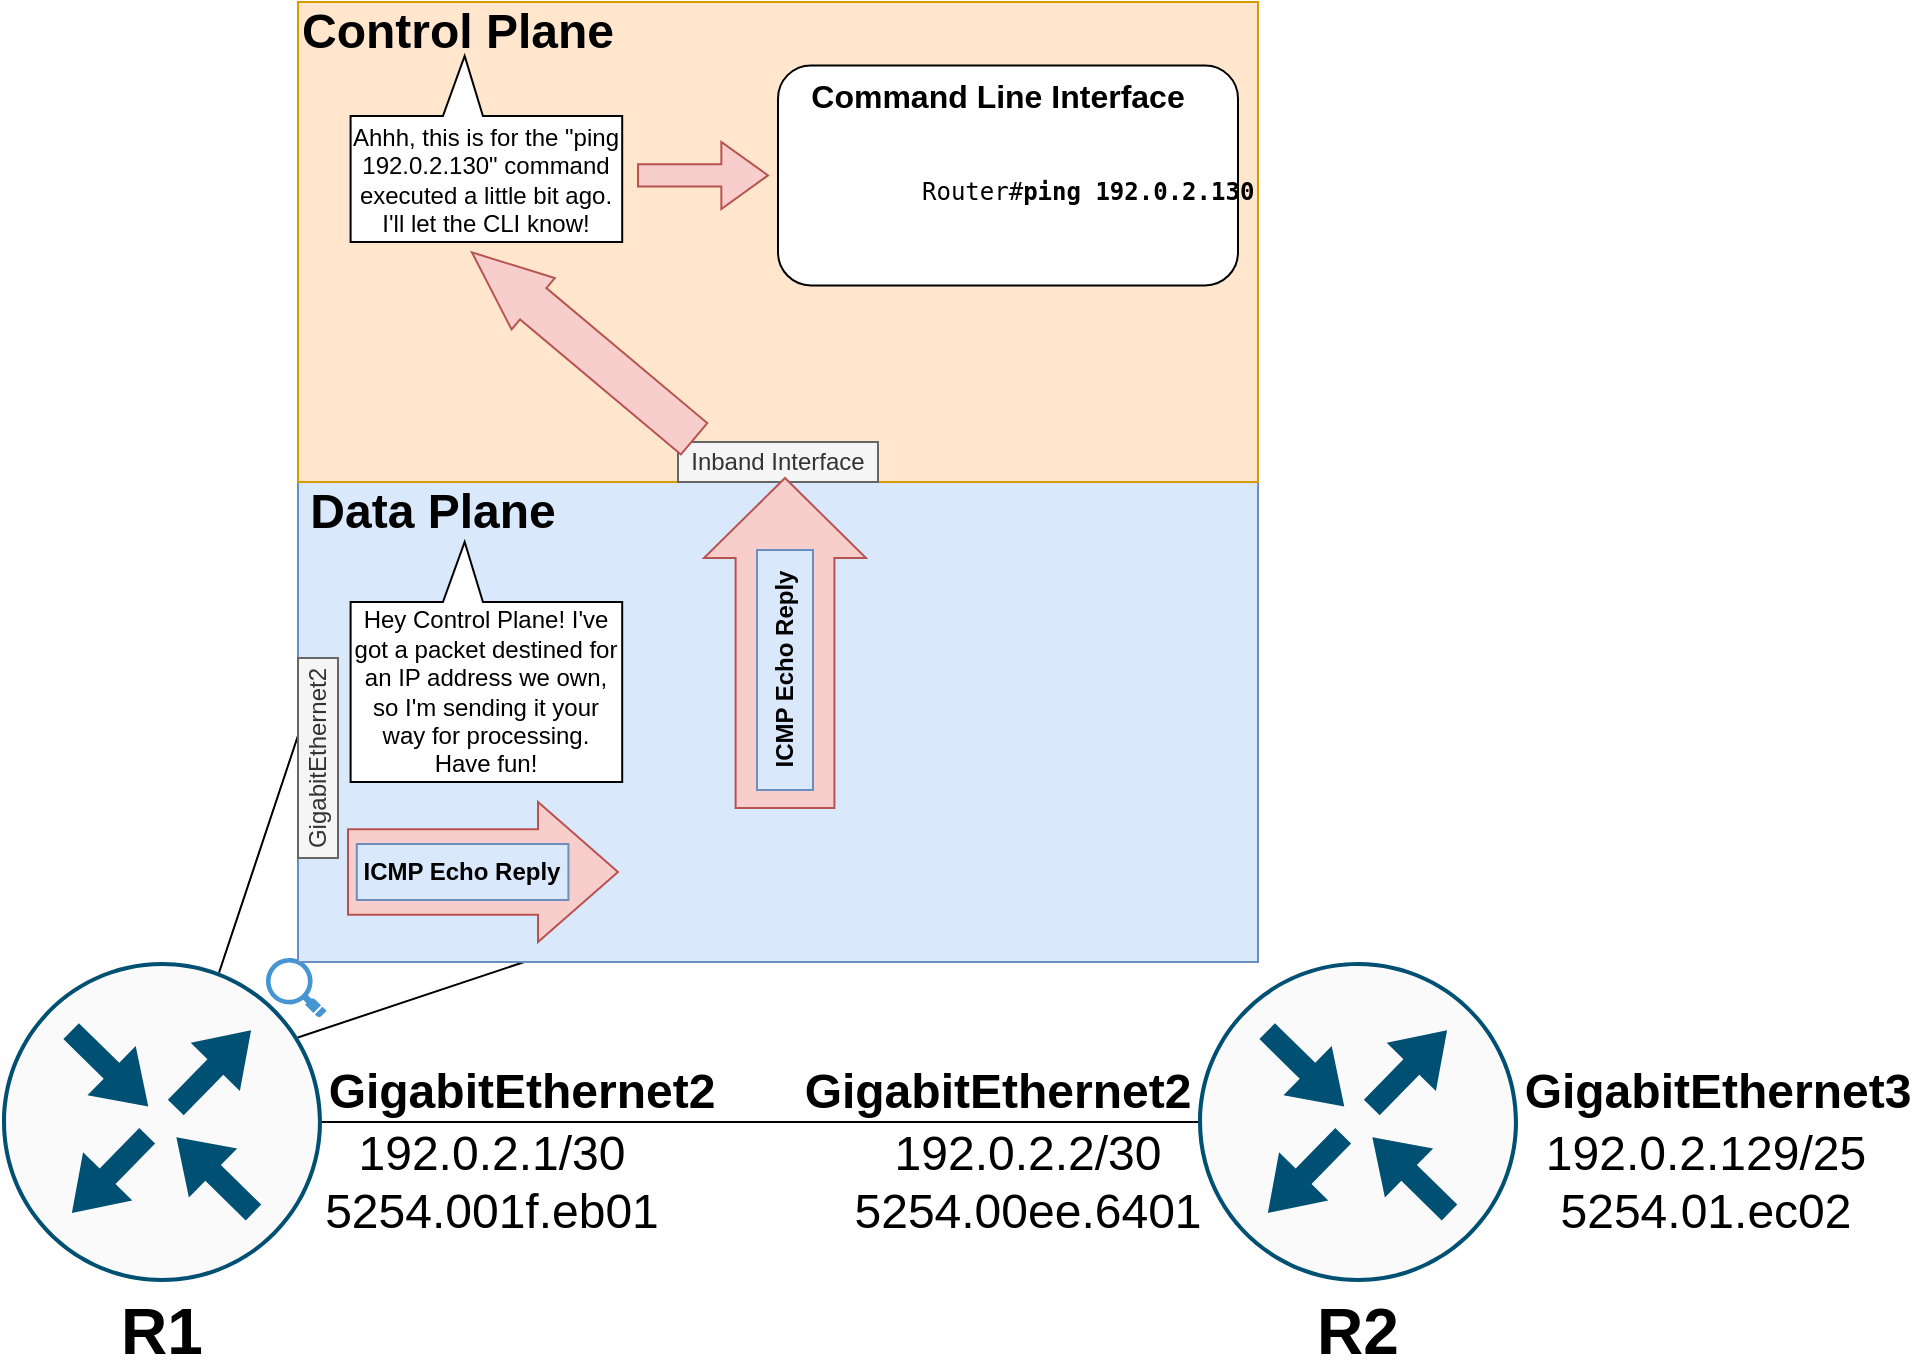 <mxfile version="18.0.2" type="device"><diagram id="gkMwvEXVFvD15q9P0unt" name="Page-1"><mxGraphModel dx="1630" dy="2244" grid="1" gridSize="10" guides="1" tooltips="1" connect="1" arrows="1" fold="1" page="1" pageScale="1" pageWidth="850" pageHeight="1100" math="0" shadow="0"><root><mxCell id="0"/><mxCell id="1" parent="0"/><mxCell id="MoJfXVSKLvA6zEH9-j-g-2" value="" style="triangle;whiteSpace=wrap;html=1;rotation=-225;" parent="1" vertex="1"><mxGeometry x="-450" y="200" width="160" height="160" as="geometry"/></mxCell><mxCell id="rUtFMbiMm77uvTc8waQB-4" value="&lt;font style=&quot;font-size: 32px&quot;&gt;&lt;b&gt;R2&lt;/b&gt;&lt;br&gt;&lt;/font&gt;" style="text;html=1;strokeColor=none;fillColor=none;align=center;verticalAlign=middle;whiteSpace=wrap;rounded=0;" parent="1" vertex="1"><mxGeometry x="120" y="450" width="80" height="30" as="geometry"/></mxCell><mxCell id="xENhbxOerLXffAawdGfM-7" value="&lt;font style=&quot;font-size: 24px&quot;&gt;GigabitEthernet2&lt;/font&gt;" style="text;html=1;strokeColor=none;fillColor=none;align=center;verticalAlign=middle;whiteSpace=wrap;rounded=0;fontSize=12;fontStyle=1" parent="1" vertex="1"><mxGeometry x="-120" y="335" width="200" height="20" as="geometry"/></mxCell><mxCell id="xENhbxOerLXffAawdGfM-9" value="&lt;font style=&quot;font-size: 24px&quot;&gt;192.0.2.2/30&lt;br&gt;5254.00ee.6401&lt;br&gt;&lt;/font&gt;" style="text;html=1;strokeColor=none;fillColor=none;align=center;verticalAlign=middle;whiteSpace=wrap;rounded=0;fontSize=12;" parent="1" vertex="1"><mxGeometry x="-90" y="360" width="170" height="60" as="geometry"/></mxCell><mxCell id="rUtFMbiMm77uvTc8waQB-1" value="" style="sketch=0;points=[[0.5,0,0],[1,0.5,0],[0.5,1,0],[0,0.5,0],[0.145,0.145,0],[0.856,0.145,0],[0.855,0.856,0],[0.145,0.855,0]];verticalLabelPosition=bottom;html=1;verticalAlign=top;aspect=fixed;align=center;pointerEvents=1;shape=mxgraph.cisco19.rect;prIcon=router;fillColor=#FAFAFA;strokeColor=#005073;" parent="1" vertex="1"><mxGeometry x="80" y="280" width="160" height="160" as="geometry"/></mxCell><mxCell id="MoJfXVSKLvA6zEH9-j-g-5" value="" style="shadow=0;dashed=0;html=1;strokeColor=none;fillColor=#4495D1;labelPosition=center;verticalLabelPosition=bottom;verticalAlign=top;align=center;outlineConnect=0;shape=mxgraph.veeam.magnifying_glass;pointerEvents=1;" parent="1" vertex="1"><mxGeometry x="-386" y="278" width="30.2" height="29.76" as="geometry"/></mxCell><mxCell id="MoJfXVSKLvA6zEH9-j-g-6" value="" style="rounded=0;whiteSpace=wrap;html=1;fillColor=#dae8fc;strokeColor=#6c8ebf;" parent="1" vertex="1"><mxGeometry x="-370" y="40" width="480" height="240" as="geometry"/></mxCell><mxCell id="MoJfXVSKLvA6zEH9-j-g-7" value="&lt;b&gt;&lt;font style=&quot;font-size: 24px;&quot;&gt;Data Plane&lt;/font&gt;&lt;/b&gt;" style="text;html=1;strokeColor=none;fillColor=none;align=center;verticalAlign=middle;whiteSpace=wrap;rounded=0;" parent="1" vertex="1"><mxGeometry x="-369.8" y="40" width="135" height="30" as="geometry"/></mxCell><mxCell id="MoJfXVSKLvA6zEH9-j-g-9" value="GigabitEthernet2" style="text;html=1;strokeColor=#666666;fillColor=#f5f5f5;align=center;verticalAlign=middle;whiteSpace=wrap;rounded=0;fontSize=12;fontColor=#333333;rotation=-90;" parent="1" vertex="1"><mxGeometry x="-410" y="168" width="100" height="20" as="geometry"/></mxCell><mxCell id="lg1bF2bMBCInLzIEMenJ-1" value="&lt;font style=&quot;font-size: 24px&quot;&gt;GigabitEthernet3&lt;/font&gt;" style="text;html=1;strokeColor=none;fillColor=none;align=center;verticalAlign=middle;whiteSpace=wrap;rounded=0;fontSize=12;fontStyle=1" parent="1" vertex="1"><mxGeometry x="240.2" y="335" width="200" height="20" as="geometry"/></mxCell><mxCell id="lg1bF2bMBCInLzIEMenJ-2" value="&lt;font style=&quot;font-size: 24px&quot;&gt;192.0.2.129/25&lt;br&gt;5254.01.ec02&lt;br&gt;&lt;/font&gt;" style="text;html=1;strokeColor=none;fillColor=none;align=center;verticalAlign=middle;whiteSpace=wrap;rounded=0;fontSize=12;" parent="1" vertex="1"><mxGeometry x="249.2" y="360" width="170" height="60" as="geometry"/></mxCell><mxCell id="y73i1uDtCIl-mZOma8KQ-1" value="" style="rounded=0;whiteSpace=wrap;html=1;fillColor=#ffe6cc;strokeColor=#d79b00;" parent="1" vertex="1"><mxGeometry x="-370" y="-200" width="480" height="240" as="geometry"/></mxCell><mxCell id="y73i1uDtCIl-mZOma8KQ-2" value="&lt;b&gt;&lt;font style=&quot;font-size: 24px;&quot;&gt;Control Plane&lt;/font&gt;&lt;/b&gt;" style="text;html=1;strokeColor=none;fillColor=none;align=center;verticalAlign=middle;whiteSpace=wrap;rounded=0;" parent="1" vertex="1"><mxGeometry x="-370" y="-200" width="160" height="30" as="geometry"/></mxCell><mxCell id="y73i1uDtCIl-mZOma8KQ-3" value="" style="shape=image;verticalLabelPosition=bottom;labelBackgroundColor=default;verticalAlign=top;aspect=fixed;imageAspect=0;image=https://www.shareicon.net/data/2015/09/18/642495_foot_512x512.png;" parent="1" vertex="1"><mxGeometry x="-200" y="188" width="102" height="102" as="geometry"/></mxCell><mxCell id="y73i1uDtCIl-mZOma8KQ-4" value="Inband Interface" style="text;html=1;strokeColor=#666666;fillColor=#f5f5f5;align=center;verticalAlign=middle;whiteSpace=wrap;rounded=0;fontSize=12;fontColor=#333333;rotation=0;" parent="1" vertex="1"><mxGeometry x="-180" y="20" width="100" height="20" as="geometry"/></mxCell><mxCell id="Cx1l_bT8B-DmLu8TlAHO-4" value="" style="html=1;shadow=0;dashed=0;align=center;verticalAlign=middle;shape=mxgraph.arrows2.arrow;dy=0.39;dx=40;notch=0;fillColor=#f8cecc;strokeColor=#b85450;rotation=-90;" parent="1" vertex="1"><mxGeometry x="-209" y="80" width="165" height="81" as="geometry"/></mxCell><mxCell id="Cx1l_bT8B-DmLu8TlAHO-1" value="&lt;b&gt;ICMP Echo Reply&lt;/b&gt;" style="rounded=0;whiteSpace=wrap;html=1;align=center;fillColor=#dae8fc;strokeColor=#6c8ebf;rotation=-90;" parent="1" vertex="1"><mxGeometry x="-186.5" y="120" width="120" height="28" as="geometry"/></mxCell><mxCell id="y73i1uDtCIl-mZOma8KQ-5" value="&lt;span style=&quot;&quot;&gt;Hey Control Plane! I've got a packet destined for an IP address we own, so I'm sending it your way for processing. Have fun!&lt;/span&gt;" style="shape=callout;whiteSpace=wrap;html=1;perimeter=calloutPerimeter;flipV=1;position2=0.42;size=30;position=0.34;" parent="1" vertex="1"><mxGeometry x="-343.7" y="70" width="135.8" height="120" as="geometry"/></mxCell><mxCell id="NKC7uL0d4TjS4crf4iyw-1" value="" style="sketch=0;points=[[0.5,0,0],[1,0.5,0],[0.5,1,0],[0,0.5,0],[0.145,0.145,0],[0.856,0.145,0],[0.855,0.856,0],[0.145,0.855,0]];verticalLabelPosition=bottom;html=1;verticalAlign=top;aspect=fixed;align=center;pointerEvents=1;shape=mxgraph.cisco19.rect;prIcon=router;fillColor=#FAFAFA;strokeColor=#005073;" vertex="1" parent="1"><mxGeometry x="-518" y="280" width="160" height="160" as="geometry"/></mxCell><mxCell id="NKC7uL0d4TjS4crf4iyw-2" value="&lt;font style=&quot;font-size: 32px&quot;&gt;&lt;b&gt;R1&lt;/b&gt;&lt;br&gt;&lt;/font&gt;" style="text;html=1;strokeColor=none;fillColor=none;align=center;verticalAlign=middle;whiteSpace=wrap;rounded=0;" vertex="1" parent="1"><mxGeometry x="-478" y="450" width="80" height="30" as="geometry"/></mxCell><mxCell id="NKC7uL0d4TjS4crf4iyw-3" value="&lt;font style=&quot;font-size: 24px&quot;&gt;GigabitEthernet2&lt;/font&gt;" style="text;html=1;strokeColor=none;fillColor=none;align=center;verticalAlign=middle;whiteSpace=wrap;rounded=0;fontSize=12;fontStyle=1" vertex="1" parent="1"><mxGeometry x="-358" y="335" width="200" height="20" as="geometry"/></mxCell><mxCell id="NKC7uL0d4TjS4crf4iyw-4" value="&lt;font style=&quot;font-size: 24px&quot;&gt;192.0.2.1/30&lt;br&gt;5254.001f.eb01&lt;br&gt;&lt;/font&gt;" style="text;html=1;strokeColor=none;fillColor=none;align=center;verticalAlign=middle;whiteSpace=wrap;rounded=0;fontSize=12;" vertex="1" parent="1"><mxGeometry x="-358" y="360" width="170" height="60" as="geometry"/></mxCell><mxCell id="NKC7uL0d4TjS4crf4iyw-5" style="edgeStyle=orthogonalEdgeStyle;rounded=0;orthogonalLoop=1;jettySize=auto;html=1;exitX=1;exitY=0.5;exitDx=0;exitDy=0;exitPerimeter=0;entryX=0;entryY=0.5;entryDx=0;entryDy=0;entryPerimeter=0;endArrow=none;endFill=0;" edge="1" parent="1"><mxGeometry relative="1" as="geometry"><mxPoint x="-358.0" y="360" as="sourcePoint"/><mxPoint x="80" y="360" as="targetPoint"/></mxGeometry></mxCell><mxCell id="NKC7uL0d4TjS4crf4iyw-6" value="" style="html=1;shadow=0;dashed=0;align=center;verticalAlign=middle;shape=mxgraph.arrows2.arrow;dy=0.39;dx=40;notch=0;fillColor=#f8cecc;strokeColor=#b85450;rotation=0;" vertex="1" parent="1"><mxGeometry x="-345" y="200" width="135" height="70" as="geometry"/></mxCell><mxCell id="NKC7uL0d4TjS4crf4iyw-7" value="&lt;b&gt;ICMP Echo Reply&lt;/b&gt;" style="rounded=0;whiteSpace=wrap;html=1;align=center;fillColor=#dae8fc;strokeColor=#6c8ebf;rotation=0;" vertex="1" parent="1"><mxGeometry x="-340.6" y="221" width="105.8" height="28" as="geometry"/></mxCell><mxCell id="NKC7uL0d4TjS4crf4iyw-8" value="&lt;span style=&quot;&quot;&gt;Ahhh, this is for the &quot;ping 192.0.2.130&quot; command executed a little bit ago. I'll let the CLI know!&lt;/span&gt;" style="shape=callout;whiteSpace=wrap;html=1;perimeter=calloutPerimeter;flipV=1;position2=0.42;size=30;position=0.34;" vertex="1" parent="1"><mxGeometry x="-343.7" y="-173" width="135.8" height="93" as="geometry"/></mxCell><mxCell id="NKC7uL0d4TjS4crf4iyw-9" value="" style="html=1;shadow=0;dashed=0;align=center;verticalAlign=middle;shape=mxgraph.arrows2.arrow;dy=0.39;dx=40;notch=0;fillColor=#f8cecc;strokeColor=#b85450;rotation=-140;" vertex="1" parent="1"><mxGeometry x="-300" y="-45" width="145" height="33.57" as="geometry"/></mxCell><mxCell id="NKC7uL0d4TjS4crf4iyw-10" value="" style="rounded=1;whiteSpace=wrap;html=1;" vertex="1" parent="1"><mxGeometry x="-130" y="-168.29" width="230" height="110" as="geometry"/></mxCell><mxCell id="NKC7uL0d4TjS4crf4iyw-11" value="&lt;b&gt;&lt;font style=&quot;font-size: 16px;&quot;&gt;Command Line Interface&lt;/font&gt;&lt;/b&gt;" style="text;html=1;strokeColor=none;fillColor=none;align=center;verticalAlign=middle;whiteSpace=wrap;rounded=0;" vertex="1" parent="1"><mxGeometry x="-115" y="-168.29" width="190" height="30" as="geometry"/></mxCell><mxCell id="NKC7uL0d4TjS4crf4iyw-12" value="" style="shape=image;html=1;verticalAlign=top;verticalLabelPosition=bottom;labelBackgroundColor=#ffffff;imageAspect=0;aspect=fixed;image=https://cdn0.iconfinder.com/data/icons/octicons/1024/terminal-128.png;fontSize=16;" vertex="1" parent="1"><mxGeometry x="-120" y="-134.79" width="60" height="60" as="geometry"/></mxCell><mxCell id="NKC7uL0d4TjS4crf4iyw-13" value="&lt;pre style=&quot;font-size: 12px;&quot;&gt;Router#&lt;b&gt;ping 192.0.2.130&lt;/b&gt;&lt;/pre&gt;" style="text;html=1;strokeColor=none;fillColor=none;align=left;verticalAlign=middle;whiteSpace=wrap;rounded=0;fontSize=12;" vertex="1" parent="1"><mxGeometry x="-60" y="-119.79" width="160" height="30" as="geometry"/></mxCell><mxCell id="NKC7uL0d4TjS4crf4iyw-14" value="" style="html=1;shadow=0;dashed=0;align=center;verticalAlign=middle;shape=mxgraph.arrows2.arrow;dy=0.67;dx=23.33;notch=0;fillColor=#f8cecc;strokeColor=#b85450;rotation=0;" vertex="1" parent="1"><mxGeometry x="-200" y="-130.07" width="65" height="33.57" as="geometry"/></mxCell></root></mxGraphModel></diagram></mxfile>